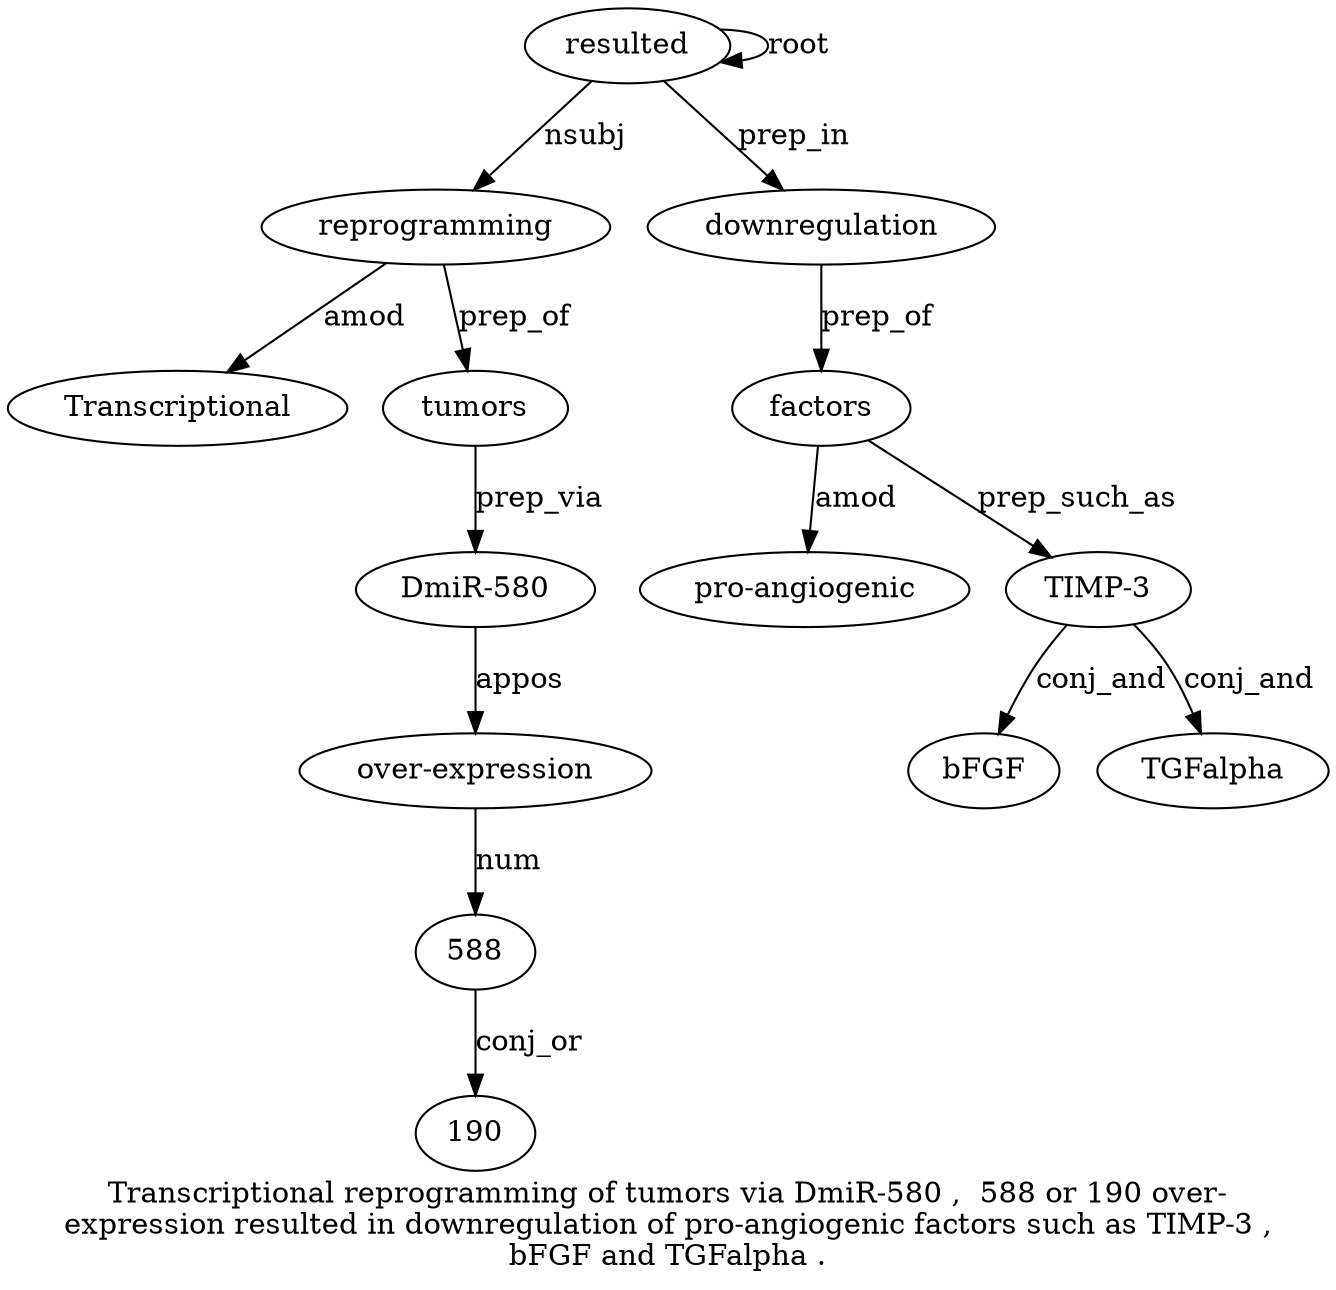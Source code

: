 digraph "Transcriptional reprogramming of tumors via DmiR-580 ,  588 or 190 over-expression resulted in downregulation of pro-angiogenic factors such as TIMP-3 ,  bFGF and TGFalpha ." {
label="Transcriptional reprogramming of tumors via DmiR-580 ,  588 or 190 over-
expression resulted in downregulation of pro-angiogenic factors such as TIMP-3 ,
bFGF and TGFalpha .";
reprogramming2 [style=filled, fillcolor=white, label=reprogramming];
Transcriptional1 [style=filled, fillcolor=white, label=Transcriptional];
reprogramming2 -> Transcriptional1  [label=amod];
resulted12 [style=filled, fillcolor=white, label=resulted];
resulted12 -> reprogramming2  [label=nsubj];
tumors4 [style=filled, fillcolor=white, label=tumors];
reprogramming2 -> tumors4  [label=prep_of];
"DmiR-5806" [style=filled, fillcolor=white, label="DmiR-580"];
tumors4 -> "DmiR-5806"  [label=prep_via];
"over-expression11" [style=filled, fillcolor=white, label="over-expression"];
588 [style=filled, fillcolor=white, label=588];
"over-expression11" -> 588  [label=num];
190 [style=filled, fillcolor=white, label=190];
588 -> 190  [label=conj_or];
"DmiR-5806" -> "over-expression11"  [label=appos];
resulted12 -> resulted12  [label=root];
downregulation14 [style=filled, fillcolor=white, label=downregulation];
resulted12 -> downregulation14  [label=prep_in];
factors17 [style=filled, fillcolor=white, label=factors];
"pro-angiogenic16" [style=filled, fillcolor=white, label="pro-angiogenic"];
factors17 -> "pro-angiogenic16"  [label=amod];
downregulation14 -> factors17  [label=prep_of];
"TIMP-320" [style=filled, fillcolor=white, label="TIMP-3"];
factors17 -> "TIMP-320"  [label=prep_such_as];
bFGF22 [style=filled, fillcolor=white, label=bFGF];
"TIMP-320" -> bFGF22  [label=conj_and];
TGFalpha24 [style=filled, fillcolor=white, label=TGFalpha];
"TIMP-320" -> TGFalpha24  [label=conj_and];
}
